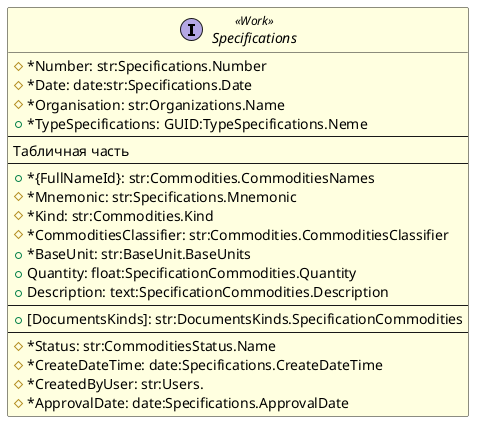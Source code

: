 
@startuml "CTS Object Diagram"
/'**Легенда 

Типы данных (DataType):
    str:<long>                  Строка (string) определенной длинны в символах, размер лучше всего указывать кратным 8, т.е. 32, 64, 128, 256 и т.д., минимальная длина строки 32 символа.
    text                        Текст (text) неограниченно длинны.
    int                         Беззнаковое целое число (integer).
    float:<accuracy>            Число (numeric). Вещественное число с определенной точностью. Точность определяется количеством знаков после запятой в формате .<число знаковпосле запятой>.
    date:<mask>                 Дата (date). С помощью маски задается формат вводимого значения, dd, mm, yy, yyyy. Например: dd.mm.yyyy т.д.
    time:<mask>                 Время (time). С помощью маски задается формат вводимого значения, элементы маски hh, mm, ss. Пример: hh:mm:ss, hh:mm, mm:ss и т.д.
    datetime:<mask>             Дата и время (datetime). Дата, дата и время с определенной точностью. С помощью маски задается формат вводимого значения dd.mm.yyyy(yy)_hh:mm:ss, или dd.mm.yyyy(yy).
    bool                        Логический (boolean). Логическое значение - Истина/Лож. Используется для чек-боксов и радио-кнопок.
    enum                        Перечисление (enumeration). Значения перечисления указываются в следующей строке в <enumvalue:>, в виде комментария обозначаемом "'", через "," в формате <Id>|<Name>. Перечисление, используется для полей с выпадающим списком к количеством значенией не более 5-10.
    bin                         Бинарный (binary) тип данных. Используется для указания на то что в поле будут хранится именно бинарные данные, например, такие как бинарный данные различных файлов и т.д.
    <ObjectName>:<choice_type>  Указывается имя объекта значение записи которго используется в качестве значения реквизита. Тип выбора - single (одно значение)/plural (несколько значений).

Заполнение реквзитов (Filling):
    manual                      Заполняется вручную.
    auto:create/save            Заполняется автоматически при создании/сохранении записи.
    generated:create/save       Генерируется автоматически при созранении/созранении записи.
    <value>                     Заполняется конкретным значеним по умолчанию при создании записи, например - true.
    develop                     Заполняется в процессе разработки ПО.

Тип реквизита:
    "Text"          Поле для ввода текста
    ()              Unchecked radio
    (X)             Checked radio
    []              Unchecked box
    [X]             Checked box
    ^DropList^      Выпадающий список ^.^
    ^WindowList^    Выбор из справочника {.}
    [Button]        Кнопка

Формат описания объектов (сущьностей):
    EntityName                  Имя объекта.
    EntityStage                 Состояние объекта, Work (в работе)/Ready (готово).
    DataType:argument           Тип данных и даполнительный аргумент, напимер длина строки для строкового реквизита.
    RefrerenceObject.Requsite   Указание на то что данные для рекыизита беруться из реквизита указанного объекта, указывается при необходимости.     
    Visibility                  Следующими знаками обозначаются реквизиты:
                                "-" - Скрытый с формы.
                                "+" - Отображаемый на форме.
                                "#" - Отображаемый на форме, но не доступный для редактирования.
    Mandatory                   Знаком "*" - реквизит обязательный для заполнения.

    /'Наименование объекта'/ entity EntityName <<EntityStage>> {
        /'Наименование реквизита'/<Visibility><Mandatory>RequisiteName: DataType:argument:RefrerenceObject.Requsite
    }
'/

'**Оформление объектов
skinparam class {
/'Готово'/      BackgroundColor<<Ready>>    LightGreen
/'В работе'/    BackgroundColor<<Work>>     LightYellow
}

'**Объекты интерфейса
'ВНИМАНИЕ!!!
'В описании объектов приведены только реквизиты отображаемые на форме, служебные реквизиты добавляются при необходимости при разработке. 

/'Реквизиты карточки объекта Участник торгов'/ interface Specifications <<Work>> {
    /'Номер'/ #*Number: str:Specifications.Number
    'Принцип формирования номера...
    /'Дата'/ #*Date: date:str:Specifications.Date
    /'Участник торгов'/ #*Organisation: str:Organizations.Name
    /'Тип Спецификации'/ +*TypeSpecifications: GUID:TypeSpecifications.Neme
--
    Табличная часть
--
    /'Перечень берживых товаров (табличная часть)'/
        /'Наименование товара'/ +*{FullNameId}: str:Commodities.CommoditiesNames
            /'??? Виды сопроводительных документов'/ /'+^DocumentsKinds^: str:DocumentsKinds.SpecificationCommodities'/
            'Виды сопроводительных документов отдельно(кнопка загрузить, хранения файлов и типов с наименованием документов)...
        /'??? Мнемоника'/ #*Mnemonic: str:Specifications.Mnemonic
        'Принцип формирования мнемоники...
        /'Вид товара'/ #*Kind: str:Commodities.Kind
        /'Классификатор товаров'/ #*CommoditiesClassifier: str:Commodities.CommoditiesClassifier
        /'Лот (единица измерения товара)'/ +*BaseUnit: str:BaseUnit.BaseUnits
        /'Размер лота'/ +Quantity: float:SpecificationCommodities.Quantity
        /'Описание товара'/ +Description: text:SpecificationCommodities.Description
--
    /'Cопроводительный документ'/ +[DocumentsKinds]: str:DocumentsKinds.SpecificationCommodities
--
    /'Статус'/ #*Status: str:CommoditiesStatus.Name
    /'Дата создания'/ #*CreateDateTime: date:Specifications.CreateDateTime
    /'Автор'/ #*CreatedByUser: str:Users.
    /'Дата утверждения'/ #*ApprovalDate: date:Specifications.ApprovalDate
}

'**Связи

@enduml